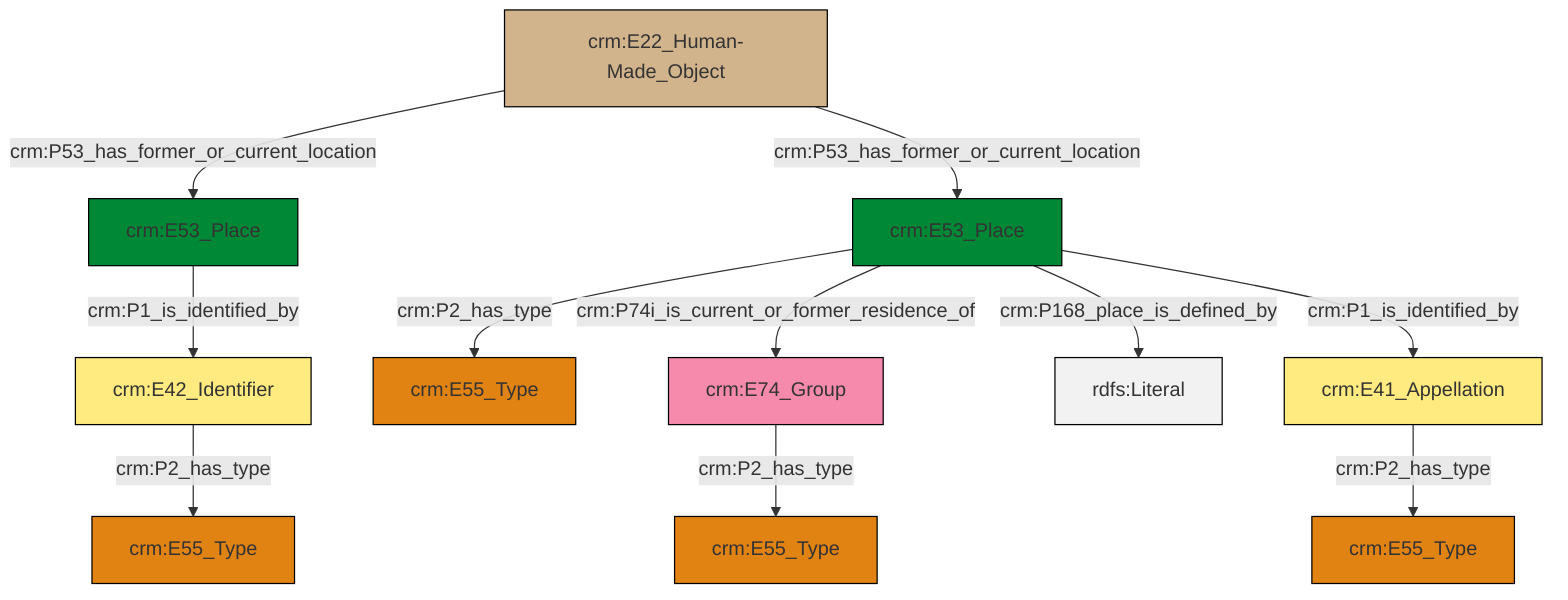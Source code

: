 graph TD
classDef Literal fill:#f2f2f2,stroke:#000000;
classDef CRM_Entity fill:#FFFFFF,stroke:#000000;
classDef Temporal_Entity fill:#00C9E6, stroke:#000000;
classDef Type fill:#E18312, stroke:#000000;
classDef Time-Span fill:#2C9C91, stroke:#000000;
classDef Appellation fill:#FFEB7F, stroke:#000000;
classDef Place fill:#008836, stroke:#000000;
classDef Persistent_Item fill:#B266B2, stroke:#000000;
classDef Conceptual_Object fill:#FFD700, stroke:#000000;
classDef Physical_Thing fill:#D2B48C, stroke:#000000;
classDef Actor fill:#f58aad, stroke:#000000;
classDef PC_Classes fill:#4ce600, stroke:#000000;
classDef Multi fill:#cccccc,stroke:#000000;

2["crm:E41_Appellation"]:::Appellation -->|crm:P2_has_type| 3["crm:E55_Type"]:::Type
8["crm:E42_Identifier"]:::Appellation -->|crm:P2_has_type| 4["crm:E55_Type"]:::Type
10["crm:E53_Place"]:::Place -->|crm:P2_has_type| 6["crm:E55_Type"]:::Type
10["crm:E53_Place"]:::Place -->|crm:P168_place_is_defined_by| 17[rdfs:Literal]:::Literal
11["crm:E22_Human-Made_Object"]:::Physical_Thing -->|crm:P53_has_former_or_current_location| 0["crm:E53_Place"]:::Place
21["crm:E74_Group"]:::Actor -->|crm:P2_has_type| 14["crm:E55_Type"]:::Type
0["crm:E53_Place"]:::Place -->|crm:P1_is_identified_by| 8["crm:E42_Identifier"]:::Appellation
10["crm:E53_Place"]:::Place -->|crm:P74i_is_current_or_former_residence_of| 21["crm:E74_Group"]:::Actor
11["crm:E22_Human-Made_Object"]:::Physical_Thing -->|crm:P53_has_former_or_current_location| 10["crm:E53_Place"]:::Place
10["crm:E53_Place"]:::Place -->|crm:P1_is_identified_by| 2["crm:E41_Appellation"]:::Appellation